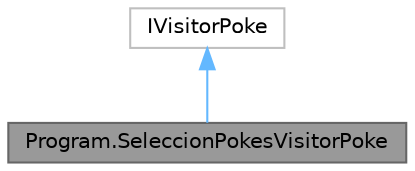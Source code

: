 digraph "Program.SeleccionPokesVisitorPoke"
{
 // LATEX_PDF_SIZE
  bgcolor="transparent";
  edge [fontname=Helvetica,fontsize=10,labelfontname=Helvetica,labelfontsize=10];
  node [fontname=Helvetica,fontsize=10,shape=box,height=0.2,width=0.4];
  Node1 [id="Node000001",label="Program.SeleccionPokesVisitorPoke",height=0.2,width=0.4,color="gray40", fillcolor="grey60", style="filled", fontcolor="black",tooltip=" "];
  Node2 -> Node1 [id="edge2_Node000001_Node000002",dir="back",color="steelblue1",style="solid",tooltip=" "];
  Node2 [id="Node000002",label="IVisitorPoke",height=0.2,width=0.4,color="grey75", fillcolor="white", style="filled",URL="$interface_program_1_1_i_visitor_poke.html",tooltip=" "];
}
